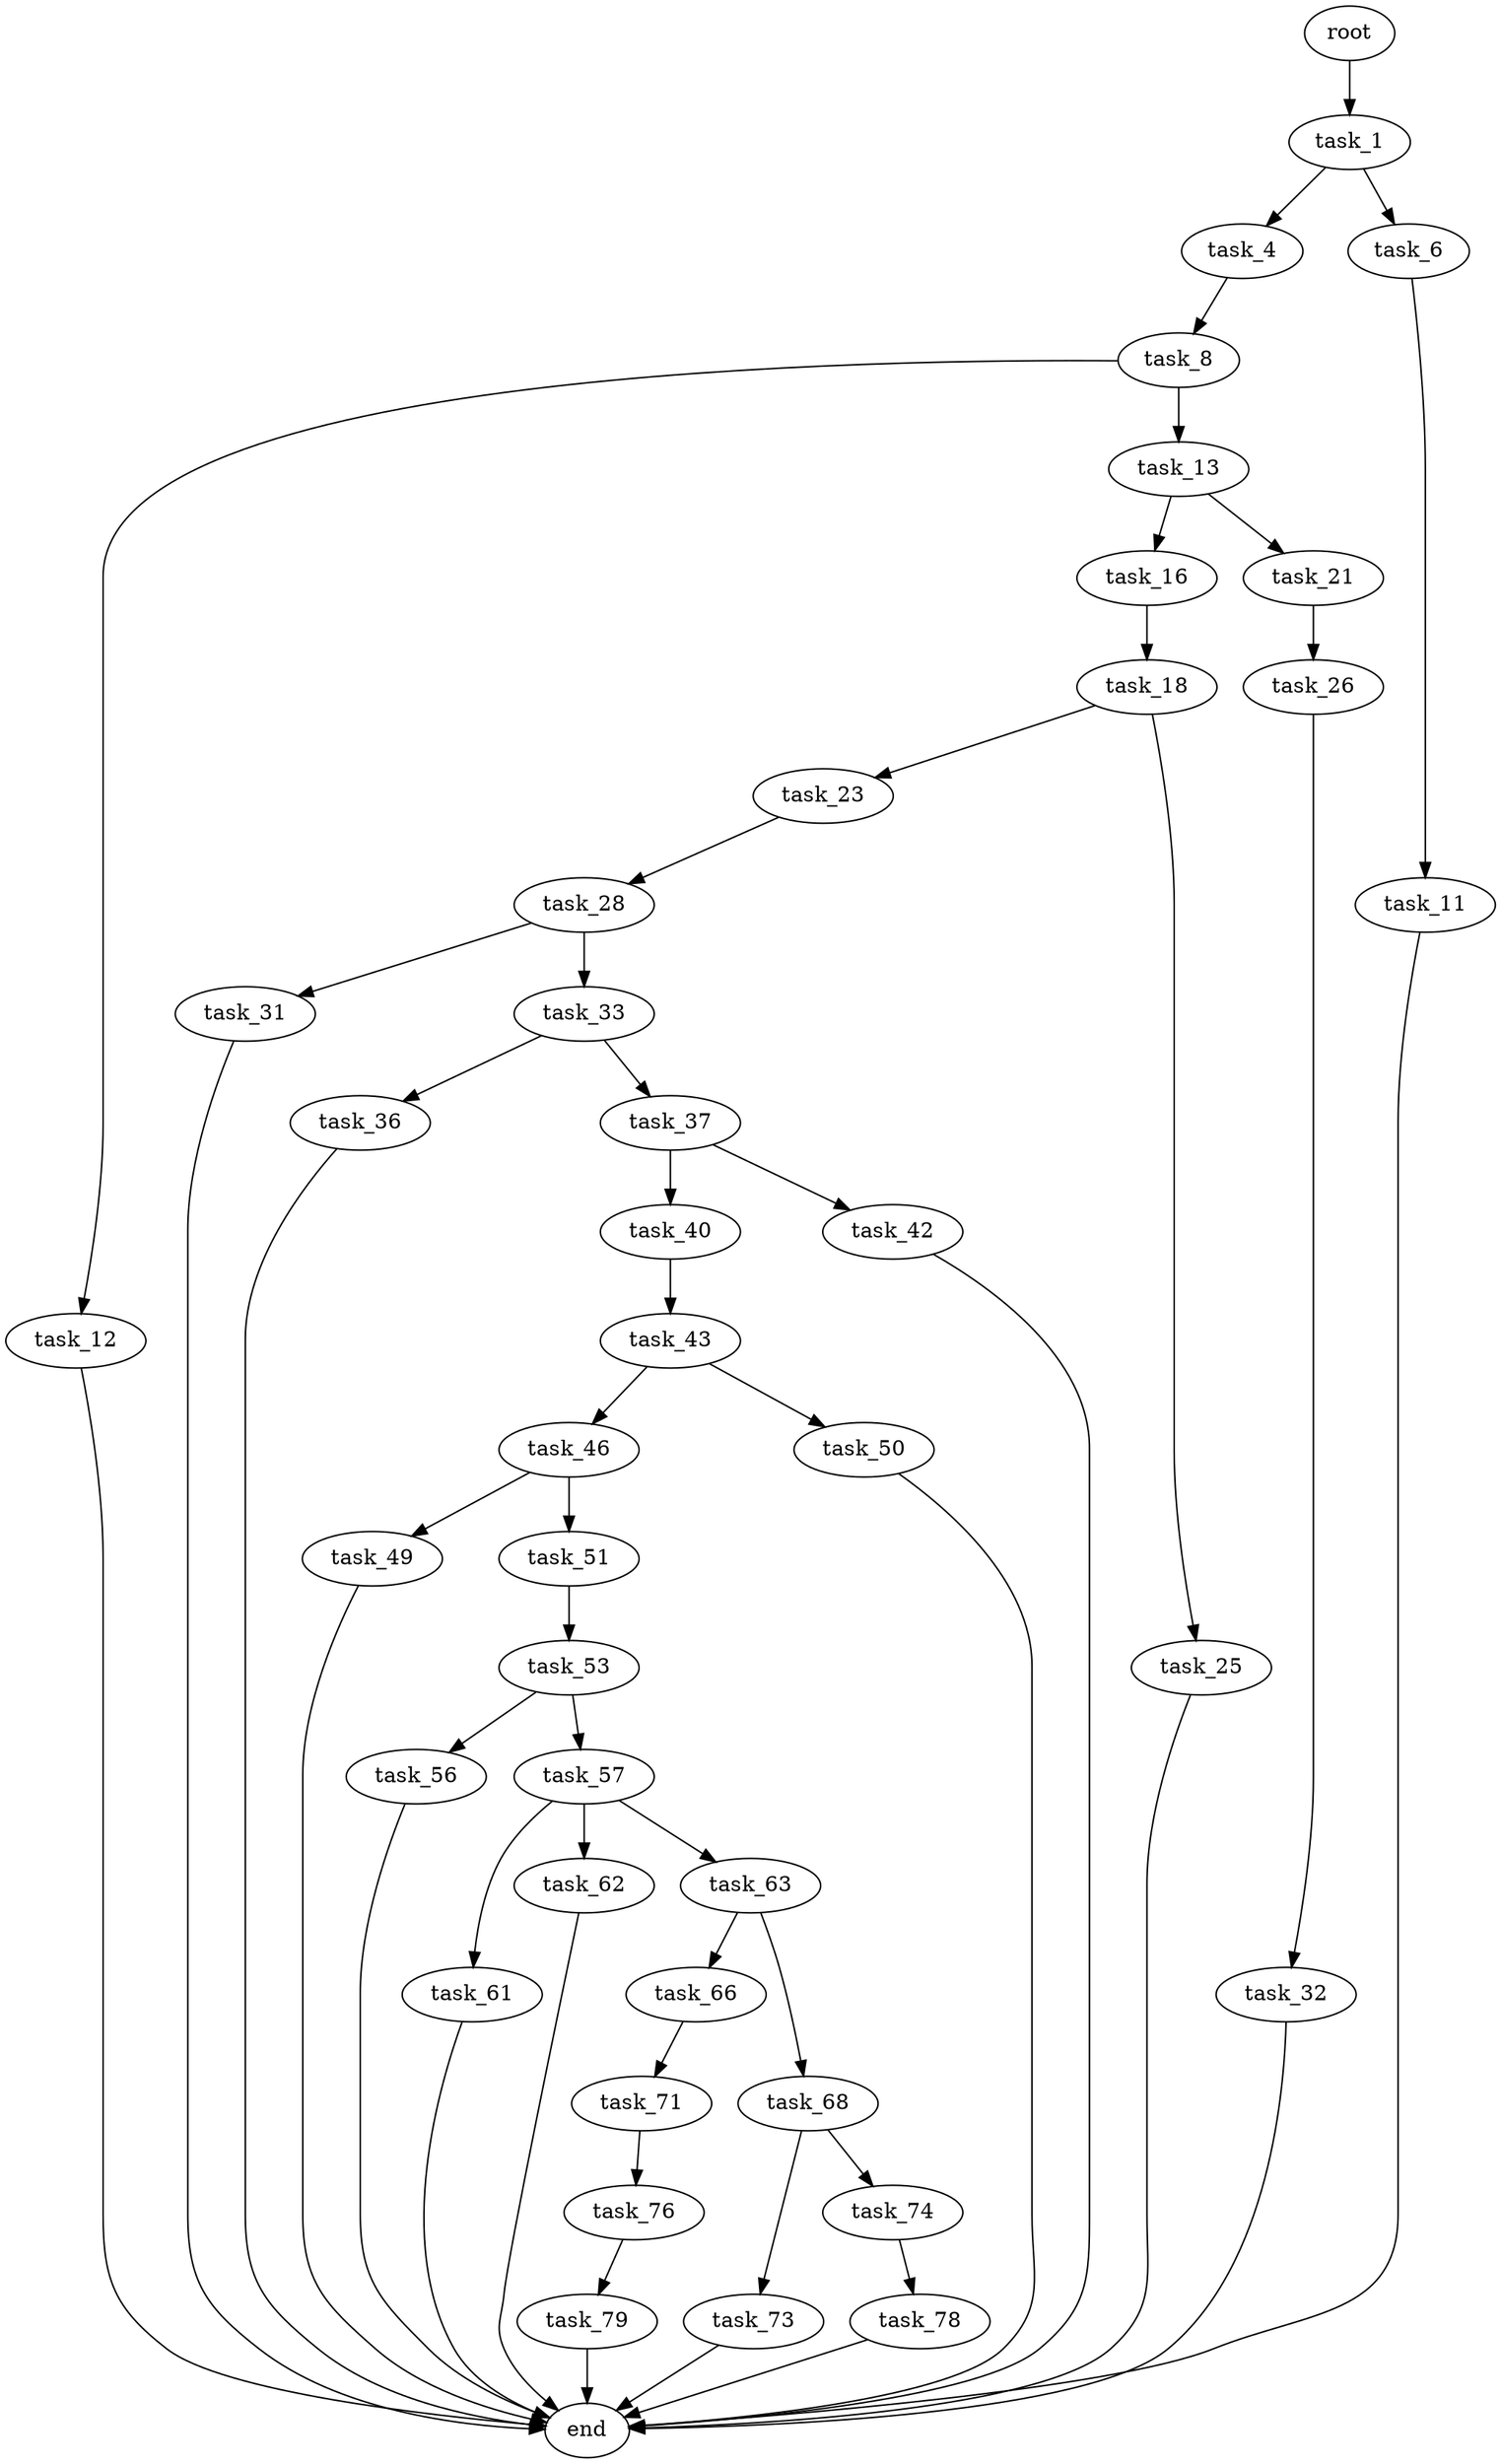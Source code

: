 digraph G {
  root [size="0.000000"];
  task_1 [size="172021648374.000000"];
  task_4 [size="128203967017.000000"];
  task_6 [size="172742482837.000000"];
  task_8 [size="3064214133.000000"];
  task_11 [size="755561849039.000000"];
  task_12 [size="29333182211.000000"];
  task_13 [size="873458667434.000000"];
  end [size="0.000000"];
  task_16 [size="368293445632.000000"];
  task_21 [size="1073741824000.000000"];
  task_18 [size="286079305552.000000"];
  task_23 [size="368293445632.000000"];
  task_25 [size="16905056018.000000"];
  task_26 [size="11972932715.000000"];
  task_28 [size="35270816779.000000"];
  task_32 [size="51758045748.000000"];
  task_31 [size="1641698469.000000"];
  task_33 [size="965457344246.000000"];
  task_36 [size="262675087688.000000"];
  task_37 [size="200263593452.000000"];
  task_40 [size="6853268682.000000"];
  task_42 [size="18245395639.000000"];
  task_43 [size="1840227677.000000"];
  task_46 [size="49276227399.000000"];
  task_50 [size="145089070919.000000"];
  task_49 [size="782757789696.000000"];
  task_51 [size="544553330584.000000"];
  task_53 [size="29556616058.000000"];
  task_56 [size="28991029248.000000"];
  task_57 [size="215866043794.000000"];
  task_61 [size="12090480409.000000"];
  task_62 [size="231928233984.000000"];
  task_63 [size="196258263557.000000"];
  task_66 [size="549755813888.000000"];
  task_68 [size="30823463257.000000"];
  task_71 [size="2904911646.000000"];
  task_73 [size="7604460700.000000"];
  task_74 [size="193875794976.000000"];
  task_76 [size="28991029248.000000"];
  task_78 [size="2850437112.000000"];
  task_79 [size="1072696637453.000000"];

  root -> task_1 [size="1.000000"];
  task_1 -> task_4 [size="301989888.000000"];
  task_1 -> task_6 [size="301989888.000000"];
  task_4 -> task_8 [size="209715200.000000"];
  task_6 -> task_11 [size="301989888.000000"];
  task_8 -> task_12 [size="134217728.000000"];
  task_8 -> task_13 [size="134217728.000000"];
  task_11 -> end [size="1.000000"];
  task_12 -> end [size="1.000000"];
  task_13 -> task_16 [size="838860800.000000"];
  task_13 -> task_21 [size="838860800.000000"];
  task_16 -> task_18 [size="411041792.000000"];
  task_21 -> task_26 [size="838860800.000000"];
  task_18 -> task_23 [size="301989888.000000"];
  task_18 -> task_25 [size="301989888.000000"];
  task_23 -> task_28 [size="411041792.000000"];
  task_25 -> end [size="1.000000"];
  task_26 -> task_32 [size="301989888.000000"];
  task_28 -> task_31 [size="33554432.000000"];
  task_28 -> task_33 [size="33554432.000000"];
  task_32 -> end [size="1.000000"];
  task_31 -> end [size="1.000000"];
  task_33 -> task_36 [size="679477248.000000"];
  task_33 -> task_37 [size="679477248.000000"];
  task_36 -> end [size="1.000000"];
  task_37 -> task_40 [size="536870912.000000"];
  task_37 -> task_42 [size="536870912.000000"];
  task_40 -> task_43 [size="411041792.000000"];
  task_42 -> end [size="1.000000"];
  task_43 -> task_46 [size="134217728.000000"];
  task_43 -> task_50 [size="134217728.000000"];
  task_46 -> task_49 [size="209715200.000000"];
  task_46 -> task_51 [size="209715200.000000"];
  task_50 -> end [size="1.000000"];
  task_49 -> end [size="1.000000"];
  task_51 -> task_53 [size="838860800.000000"];
  task_53 -> task_56 [size="536870912.000000"];
  task_53 -> task_57 [size="536870912.000000"];
  task_56 -> end [size="1.000000"];
  task_57 -> task_61 [size="209715200.000000"];
  task_57 -> task_62 [size="209715200.000000"];
  task_57 -> task_63 [size="209715200.000000"];
  task_61 -> end [size="1.000000"];
  task_62 -> end [size="1.000000"];
  task_63 -> task_66 [size="411041792.000000"];
  task_63 -> task_68 [size="411041792.000000"];
  task_66 -> task_71 [size="536870912.000000"];
  task_68 -> task_73 [size="75497472.000000"];
  task_68 -> task_74 [size="75497472.000000"];
  task_71 -> task_76 [size="75497472.000000"];
  task_73 -> end [size="1.000000"];
  task_74 -> task_78 [size="134217728.000000"];
  task_76 -> task_79 [size="75497472.000000"];
  task_78 -> end [size="1.000000"];
  task_79 -> end [size="1.000000"];
}
